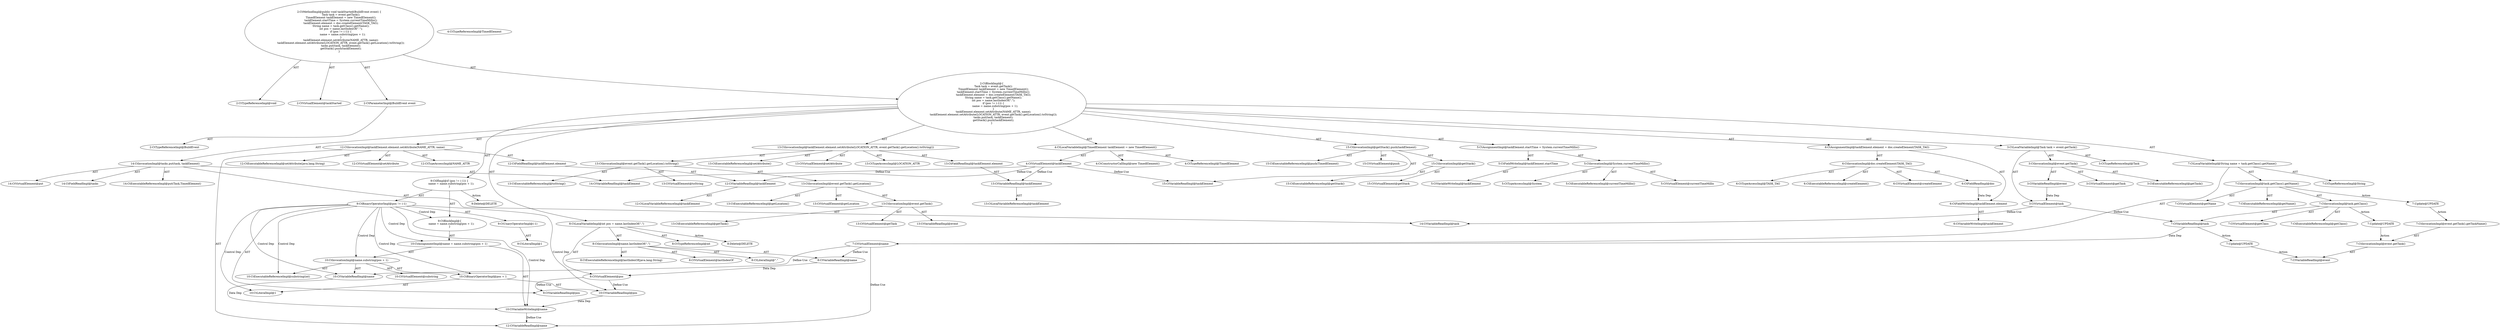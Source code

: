 digraph "taskStarted#?,BuildEvent" {
0 [label="2:CtTypeReferenceImpl@void" shape=ellipse]
1 [label="2:CtVirtualElement@taskStarted" shape=ellipse]
2 [label="2:CtParameterImpl@BuildEvent event" shape=ellipse]
3 [label="2:CtTypeReferenceImpl@BuildEvent" shape=ellipse]
4 [label="3:CtTypeReferenceImpl@Task" shape=ellipse]
5 [label="3:CtExecutableReferenceImpl@getTask()" shape=ellipse]
6 [label="3:CtVirtualElement@getTask" shape=ellipse]
7 [label="3:CtVariableReadImpl@event" shape=ellipse]
8 [label="3:CtInvocationImpl@event.getTask()" shape=ellipse]
9 [label="3:CtVirtualElement@task" shape=ellipse]
10 [label="3:CtLocalVariableImpl@Task task = event.getTask()" shape=ellipse]
11 [label="4:CtTypeReferenceImpl@TimedElement" shape=ellipse]
12 [label="4:CtTypeReferenceImpl@TimedElement" shape=ellipse]
13 [label="4:CtConstructorCallImpl@new TimedElement()" shape=ellipse]
14 [label="4:CtVirtualElement@taskElement" shape=ellipse]
15 [label="4:CtLocalVariableImpl@TimedElement taskElement = new TimedElement()" shape=ellipse]
16 [label="5:CtFieldWriteImpl@taskElement.startTime" shape=ellipse]
17 [label="5:CtVariableWriteImpl@taskElement" shape=ellipse]
18 [label="5:CtExecutableReferenceImpl@currentTimeMillis()" shape=ellipse]
19 [label="5:CtVirtualElement@currentTimeMillis" shape=ellipse]
20 [label="5:CtTypeAccessImpl@System" shape=ellipse]
21 [label="5:CtInvocationImpl@System.currentTimeMillis()" shape=ellipse]
22 [label="5:CtAssignmentImpl@taskElement.startTime = System.currentTimeMillis()" shape=ellipse]
23 [label="6:CtFieldWriteImpl@taskElement.element" shape=ellipse]
24 [label="6:CtVariableWriteImpl@taskElement" shape=ellipse]
25 [label="6:CtExecutableReferenceImpl@createElement()" shape=ellipse]
26 [label="6:CtVirtualElement@createElement" shape=ellipse]
27 [label="6:CtFieldReadImpl@doc" shape=ellipse]
28 [label="6:CtTypeAccessImpl@TASK_TAG" shape=ellipse]
29 [label="6:CtInvocationImpl@doc.createElement(TASK_TAG)" shape=ellipse]
30 [label="6:CtAssignmentImpl@taskElement.element = doc.createElement(TASK_TAG)" shape=ellipse]
31 [label="7:CtTypeReferenceImpl@String" shape=ellipse]
32 [label="7:CtExecutableReferenceImpl@getName()" shape=ellipse]
33 [label="7:CtVirtualElement@getName" shape=ellipse]
34 [label="7:CtExecutableReferenceImpl@getClass()" shape=ellipse]
35 [label="7:CtVirtualElement@getClass" shape=ellipse]
36 [label="7:CtVariableReadImpl@task" shape=ellipse]
37 [label="7:CtInvocationImpl@task.getClass()" shape=ellipse]
38 [label="7:CtInvocationImpl@task.getClass().getName()" shape=ellipse]
39 [label="7:CtVirtualElement@name" shape=ellipse]
40 [label="7:CtLocalVariableImpl@String name = task.getClass().getName()" shape=ellipse]
41 [label="8:CtTypeReferenceImpl@int" shape=ellipse]
42 [label="8:CtExecutableReferenceImpl@lastIndexOf(java.lang.String)" shape=ellipse]
43 [label="8:CtVirtualElement@lastIndexOf" shape=ellipse]
44 [label="8:CtVariableReadImpl@name" shape=ellipse]
45 [label="8:CtLiteralImpl@\".\"" shape=ellipse]
46 [label="8:CtInvocationImpl@name.lastIndexOf(\".\")" shape=ellipse]
47 [label="8:CtVirtualElement@pos" shape=ellipse]
48 [label="8:CtLocalVariableImpl@int pos = name.lastIndexOf(\".\")" shape=ellipse]
49 [label="9:CtVariableReadImpl@pos" shape=ellipse]
50 [label="9:CtLiteralImpl@1" shape=ellipse]
51 [label="9:CtUnaryOperatorImpl@(-1)" shape=ellipse]
52 [label="9:CtBinaryOperatorImpl@pos != (-1)" shape=ellipse]
53 [label="10:CtVariableWriteImpl@name" shape=ellipse]
54 [label="10:CtExecutableReferenceImpl@substring(int)" shape=ellipse]
55 [label="10:CtVirtualElement@substring" shape=ellipse]
56 [label="10:CtVariableReadImpl@name" shape=ellipse]
57 [label="10:CtVariableReadImpl@pos" shape=ellipse]
58 [label="10:CtLiteralImpl@1" shape=ellipse]
59 [label="10:CtBinaryOperatorImpl@pos + 1" shape=ellipse]
60 [label="10:CtInvocationImpl@name.substring(pos + 1)" shape=ellipse]
61 [label="10:CtAssignmentImpl@name = name.substring(pos + 1)" shape=ellipse]
62 [label="9:CtBlockImpl@\{
    name = name.substring(pos + 1);
\}" shape=ellipse]
63 [label="9:CtIfImpl@if (pos != (-1)) \{
    name = name.substring(pos + 1);
\}" shape=ellipse]
64 [label="12:CtExecutableReferenceImpl@setAttribute(java.lang.String)" shape=ellipse]
65 [label="12:CtVirtualElement@setAttribute" shape=ellipse]
66 [label="12:CtVariableReadImpl@taskElement" shape=ellipse]
67 [label="12:CtLocalVariableReferenceImpl@taskElement" shape=ellipse]
68 [label="12:CtFieldReadImpl@taskElement.element" shape=ellipse]
69 [label="12:CtTypeAccessImpl@NAME_ATTR" shape=ellipse]
70 [label="12:CtVariableReadImpl@name" shape=ellipse]
71 [label="12:CtInvocationImpl@taskElement.element.setAttribute(NAME_ATTR, name)" shape=ellipse]
72 [label="13:CtExecutableReferenceImpl@setAttribute()" shape=ellipse]
73 [label="13:CtVirtualElement@setAttribute" shape=ellipse]
74 [label="13:CtVariableReadImpl@taskElement" shape=ellipse]
75 [label="13:CtLocalVariableReferenceImpl@taskElement" shape=ellipse]
76 [label="13:CtFieldReadImpl@taskElement.element" shape=ellipse]
77 [label="13:CtTypeAccessImpl@LOCATION_ATTR" shape=ellipse]
78 [label="13:CtExecutableReferenceImpl@toString()" shape=ellipse]
79 [label="13:CtVirtualElement@toString" shape=ellipse]
80 [label="13:CtExecutableReferenceImpl@getLocation()" shape=ellipse]
81 [label="13:CtVirtualElement@getLocation" shape=ellipse]
82 [label="13:CtExecutableReferenceImpl@getTask()" shape=ellipse]
83 [label="13:CtVirtualElement@getTask" shape=ellipse]
84 [label="13:CtVariableReadImpl@event" shape=ellipse]
85 [label="13:CtInvocationImpl@event.getTask()" shape=ellipse]
86 [label="13:CtInvocationImpl@event.getTask().getLocation()" shape=ellipse]
87 [label="13:CtInvocationImpl@event.getTask().getLocation().toString()" shape=ellipse]
88 [label="13:CtInvocationImpl@taskElement.element.setAttribute(LOCATION_ATTR, event.getTask().getLocation().toString())" shape=ellipse]
89 [label="14:CtExecutableReferenceImpl@put(Task,TimedElement)" shape=ellipse]
90 [label="14:CtVirtualElement@put" shape=ellipse]
91 [label="14:CtFieldReadImpl@tasks" shape=ellipse]
92 [label="14:CtVariableReadImpl@task" shape=ellipse]
93 [label="14:CtVariableReadImpl@taskElement" shape=ellipse]
94 [label="14:CtInvocationImpl@tasks.put(task, taskElement)" shape=ellipse]
95 [label="15:CtExecutableReferenceImpl@push(TimedElement)" shape=ellipse]
96 [label="15:CtVirtualElement@push" shape=ellipse]
97 [label="15:CtExecutableReferenceImpl@getStack()" shape=ellipse]
98 [label="15:CtVirtualElement@getStack" shape=ellipse]
99 [label="15:CtInvocationImpl@getStack()" shape=ellipse]
100 [label="15:CtVariableReadImpl@taskElement" shape=ellipse]
101 [label="15:CtInvocationImpl@getStack().push(taskElement)" shape=ellipse]
102 [label="2:CtBlockImpl@\{
    Task task = event.getTask();
    TimedElement taskElement = new TimedElement();
    taskElement.startTime = System.currentTimeMillis();
    taskElement.element = doc.createElement(TASK_TAG);
    String name = task.getClass().getName();
    int pos = name.lastIndexOf(\".\");
    if (pos != (-1)) \{
        name = name.substring(pos + 1);
    \}
    taskElement.element.setAttribute(NAME_ATTR, name);
    taskElement.element.setAttribute(LOCATION_ATTR, event.getTask().getLocation().toString());
    tasks.put(task, taskElement);
    getStack().push(taskElement);
\}" shape=ellipse]
103 [label="2:CtMethodImpl@public void taskStarted(BuildEvent event) \{
    Task task = event.getTask();
    TimedElement taskElement = new TimedElement();
    taskElement.startTime = System.currentTimeMillis();
    taskElement.element = doc.createElement(TASK_TAG);
    String name = task.getClass().getName();
    int pos = name.lastIndexOf(\".\");
    if (pos != (-1)) \{
        name = name.substring(pos + 1);
    \}
    taskElement.element.setAttribute(NAME_ATTR, name);
    taskElement.element.setAttribute(LOCATION_ATTR, event.getTask().getLocation().toString());
    tasks.put(task, taskElement);
    getStack().push(taskElement);
\}" shape=ellipse]
104 [label="7:Update@UPDATE" shape=ellipse]
105 [label="7:CtInvocationImpl@event.getTask().getTaskName()" shape=ellipse]
106 [label="7:Update@UPDATE" shape=ellipse]
107 [label="7:CtInvocationImpl@event.getTask()" shape=ellipse]
108 [label="7:Update@UPDATE" shape=ellipse]
109 [label="7:CtVariableReadImpl@event" shape=ellipse]
110 [label="8:Delete@DELETE" shape=ellipse]
111 [label="9:Delete@DELETE" shape=ellipse]
2 -> 3 [label="AST"];
7 -> 9 [label="Data Dep"];
8 -> 6 [label="AST"];
8 -> 7 [label="AST"];
8 -> 5 [label="AST"];
9 -> 36 [label="Define-Use"];
9 -> 92 [label="Define-Use"];
10 -> 9 [label="AST"];
10 -> 4 [label="AST"];
10 -> 8 [label="AST"];
14 -> 66 [label="Define-Use"];
14 -> 74 [label="Define-Use"];
14 -> 93 [label="Define-Use"];
14 -> 100 [label="Define-Use"];
15 -> 14 [label="AST"];
15 -> 11 [label="AST"];
15 -> 13 [label="AST"];
16 -> 17 [label="AST"];
21 -> 19 [label="AST"];
21 -> 20 [label="AST"];
21 -> 18 [label="AST"];
22 -> 16 [label="AST"];
22 -> 21 [label="AST"];
23 -> 24 [label="AST"];
27 -> 23 [label="Data Dep"];
29 -> 26 [label="AST"];
29 -> 27 [label="AST"];
29 -> 25 [label="AST"];
29 -> 28 [label="AST"];
30 -> 23 [label="AST"];
30 -> 29 [label="AST"];
36 -> 39 [label="Data Dep"];
36 -> 108 [label="Action"];
37 -> 35 [label="AST"];
37 -> 36 [label="AST"];
37 -> 34 [label="AST"];
37 -> 106 [label="Action"];
38 -> 33 [label="AST"];
38 -> 37 [label="AST"];
38 -> 32 [label="AST"];
38 -> 104 [label="Action"];
39 -> 44 [label="Define-Use"];
39 -> 56 [label="Define-Use"];
39 -> 70 [label="Define-Use"];
40 -> 39 [label="AST"];
40 -> 31 [label="AST"];
40 -> 38 [label="AST"];
44 -> 47 [label="Data Dep"];
46 -> 43 [label="AST"];
46 -> 44 [label="AST"];
46 -> 42 [label="AST"];
46 -> 45 [label="AST"];
47 -> 49 [label="Define-Use"];
47 -> 57 [label="Define-Use"];
48 -> 47 [label="AST"];
48 -> 41 [label="AST"];
48 -> 46 [label="AST"];
48 -> 110 [label="Action"];
51 -> 50 [label="AST"];
52 -> 49 [label="AST"];
52 -> 51 [label="AST"];
52 -> 62 [label="Control Dep"];
52 -> 61 [label="Control Dep"];
52 -> 53 [label="Control Dep"];
52 -> 60 [label="Control Dep"];
52 -> 54 [label="Control Dep"];
52 -> 56 [label="Control Dep"];
52 -> 59 [label="Control Dep"];
52 -> 57 [label="Control Dep"];
52 -> 58 [label="Control Dep"];
53 -> 70 [label="Define-Use"];
56 -> 53 [label="Data Dep"];
57 -> 53 [label="Data Dep"];
59 -> 57 [label="AST"];
59 -> 58 [label="AST"];
60 -> 55 [label="AST"];
60 -> 56 [label="AST"];
60 -> 54 [label="AST"];
60 -> 59 [label="AST"];
61 -> 53 [label="AST"];
61 -> 60 [label="AST"];
62 -> 61 [label="AST"];
63 -> 52 [label="AST"];
63 -> 62 [label="AST"];
63 -> 111 [label="Action"];
66 -> 67 [label="AST"];
68 -> 66 [label="AST"];
71 -> 65 [label="AST"];
71 -> 68 [label="AST"];
71 -> 64 [label="AST"];
71 -> 69 [label="AST"];
71 -> 70 [label="AST"];
74 -> 75 [label="AST"];
76 -> 74 [label="AST"];
85 -> 83 [label="AST"];
85 -> 84 [label="AST"];
85 -> 82 [label="AST"];
86 -> 81 [label="AST"];
86 -> 85 [label="AST"];
86 -> 80 [label="AST"];
87 -> 79 [label="AST"];
87 -> 86 [label="AST"];
87 -> 78 [label="AST"];
88 -> 73 [label="AST"];
88 -> 76 [label="AST"];
88 -> 72 [label="AST"];
88 -> 77 [label="AST"];
88 -> 87 [label="AST"];
94 -> 90 [label="AST"];
94 -> 91 [label="AST"];
94 -> 89 [label="AST"];
94 -> 92 [label="AST"];
94 -> 93 [label="AST"];
99 -> 98 [label="AST"];
99 -> 97 [label="AST"];
101 -> 96 [label="AST"];
101 -> 99 [label="AST"];
101 -> 95 [label="AST"];
101 -> 100 [label="AST"];
102 -> 10 [label="AST"];
102 -> 15 [label="AST"];
102 -> 22 [label="AST"];
102 -> 30 [label="AST"];
102 -> 40 [label="AST"];
102 -> 48 [label="AST"];
102 -> 63 [label="AST"];
102 -> 71 [label="AST"];
102 -> 88 [label="AST"];
102 -> 94 [label="AST"];
102 -> 101 [label="AST"];
103 -> 1 [label="AST"];
103 -> 0 [label="AST"];
103 -> 2 [label="AST"];
103 -> 102 [label="AST"];
104 -> 105 [label="Action"];
105 -> 107 [label="AST"];
106 -> 107 [label="Action"];
107 -> 109 [label="AST"];
108 -> 109 [label="Action"];
}